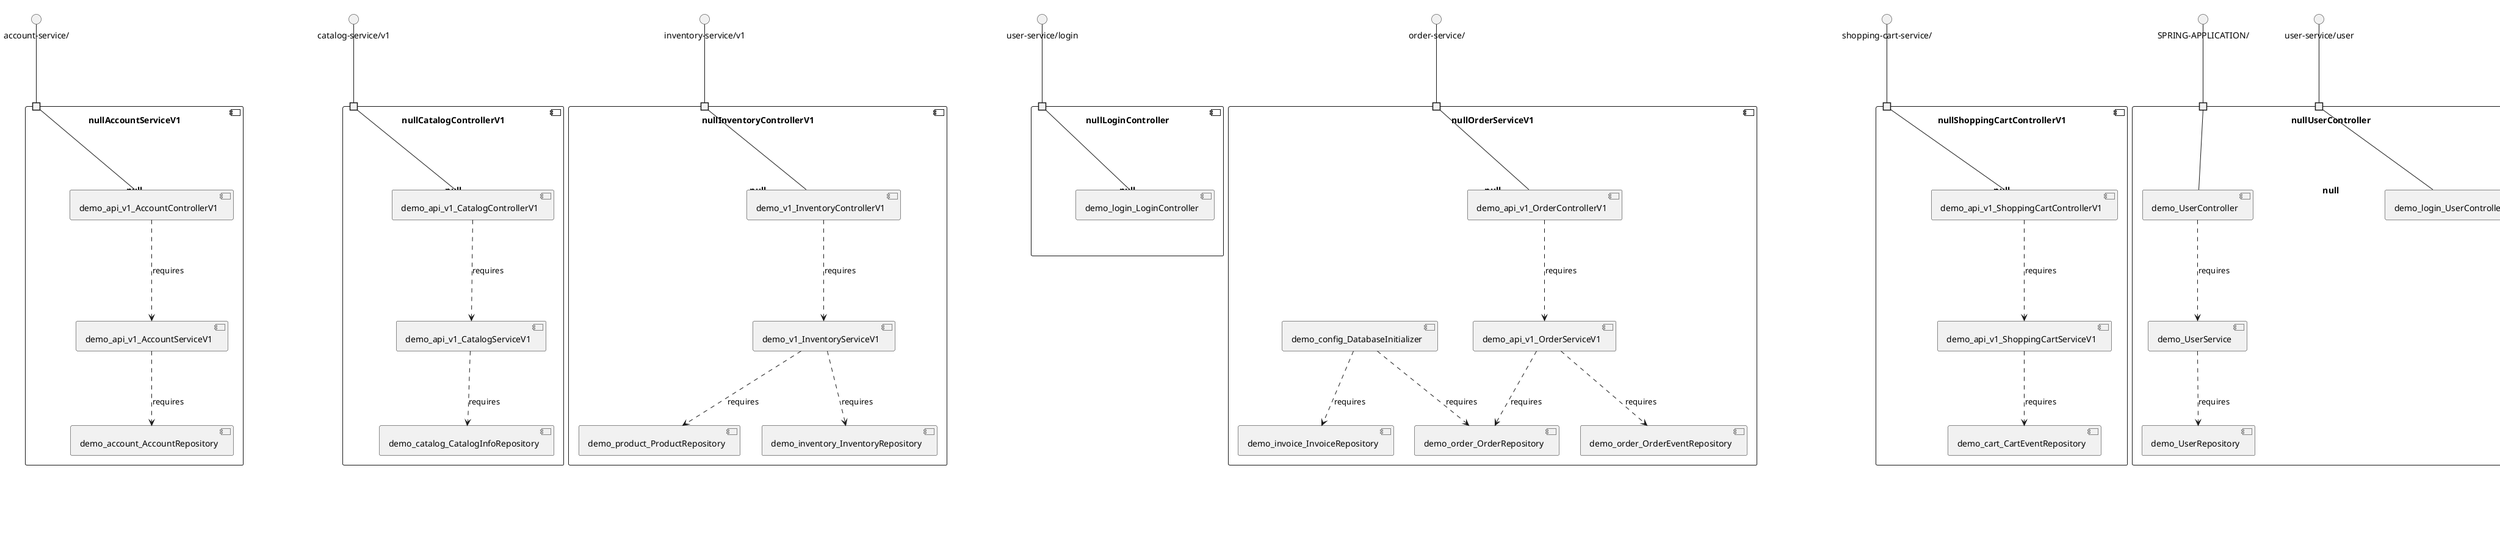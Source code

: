@startuml
skinparam fixCircleLabelOverlapping true
component nullAccountServiceV1\n\n\n\n\n\nnull {
[demo_account_AccountRepository]
[demo_api_v1_AccountServiceV1]
[demo_api_v1_AccountControllerV1]
portin " " as AccountServiceV1_requires_account_service_
[demo_api_v1_AccountControllerV1]..>[demo_api_v1_AccountServiceV1] : requires
[demo_api_v1_AccountServiceV1]..>[demo_account_AccountRepository] : requires
"AccountServiceV1_requires_account_service_"--[demo_api_v1_AccountControllerV1]
}
interface "account-service/" as interface.account_service_
interface.account_service_--"AccountServiceV1_requires_account_service_"
component nullCatalogControllerV1\n\n\n\n\n\nnull {
[demo_catalog_CatalogInfoRepository]
[demo_api_v1_CatalogServiceV1]
[demo_api_v1_CatalogControllerV1]
portin " " as CatalogControllerV1_requires_catalog_service_v1
[demo_api_v1_CatalogControllerV1]..>[demo_api_v1_CatalogServiceV1] : requires
[demo_api_v1_CatalogServiceV1]..>[demo_catalog_CatalogInfoRepository] : requires
"CatalogControllerV1_requires_catalog_service_v1"--[demo_api_v1_CatalogControllerV1]
}
interface "catalog-service/v1" as interface.catalog_service_v1
interface.catalog_service_v1--"CatalogControllerV1_requires_catalog_service_v1"
component nullInventoryControllerV1\n\n\n\n\n\nnull {
[demo_product_ProductRepository]
[demo_v1_InventoryServiceV1]
[demo_v1_InventoryControllerV1]
[demo_inventory_InventoryRepository]
portin " " as InventoryControllerV1_requires_inventory_service_v1
[demo_v1_InventoryServiceV1]..>[demo_product_ProductRepository] : requires
[demo_v1_InventoryServiceV1]..>[demo_inventory_InventoryRepository] : requires
[demo_v1_InventoryControllerV1]..>[demo_v1_InventoryServiceV1] : requires
"InventoryControllerV1_requires_inventory_service_v1"--[demo_v1_InventoryControllerV1]
}
interface "inventory-service/v1" as interface.inventory_service_v1
interface.inventory_service_v1--"InventoryControllerV1_requires_inventory_service_v1"
component nullLoginController\n\n\n\n\n\nnull {
[demo_login_LoginController]
portin " " as LoginController_requires_user_service_login
"LoginController_requires_user_service_login"--[demo_login_LoginController]
}
interface "user-service/login" as interface.user_service_login
interface.user_service_login--"LoginController_requires_user_service_login"
component nullOrderServiceV1\n\n\n\n\n\nnull {
[demo_api_v1_OrderControllerV1]
[demo_order_OrderEventRepository]
[demo_invoice_InvoiceRepository]
[demo_order_OrderRepository]
[demo_api_v1_OrderServiceV1]
[demo_config_DatabaseInitializer]
portin " " as OrderServiceV1_requires_order_service_
[demo_api_v1_OrderServiceV1]..>[demo_order_OrderRepository] : requires
[demo_api_v1_OrderControllerV1]..>[demo_api_v1_OrderServiceV1] : requires
[demo_api_v1_OrderServiceV1]..>[demo_order_OrderEventRepository] : requires
[demo_config_DatabaseInitializer]..>[demo_order_OrderRepository] : requires
[demo_config_DatabaseInitializer]..>[demo_invoice_InvoiceRepository] : requires
"OrderServiceV1_requires_order_service_"--[demo_api_v1_OrderControllerV1]
}
interface "order-service/" as interface.order_service_
interface.order_service_--"OrderServiceV1_requires_order_service_"
component nullShoppingCartControllerV1\n\n\n\n\n\nnull {
[demo_cart_CartEventRepository]
[demo_api_v1_ShoppingCartControllerV1]
[demo_api_v1_ShoppingCartServiceV1]
portin " " as ShoppingCartControllerV1_requires_shopping_cart_service_
[demo_api_v1_ShoppingCartControllerV1]..>[demo_api_v1_ShoppingCartServiceV1] : requires
[demo_api_v1_ShoppingCartServiceV1]..>[demo_cart_CartEventRepository] : requires
"ShoppingCartControllerV1_requires_shopping_cart_service_"--[demo_api_v1_ShoppingCartControllerV1]
}
interface "shopping-cart-service/" as interface.shopping_cart_service_
interface.shopping_cart_service_--"ShoppingCartControllerV1_requires_shopping_cart_service_"
component nullUserController\n\n\n\n\n\nnull {
[demo_login_UserController]
[demo_UserController]
[demo_UserRepository]
[demo_UserService]
portin " " as UserController_requires_SPRING_APPLICATION_
portin " " as UserController_requires_user_service_user
[demo_UserService]..>[demo_UserRepository] : requires
[demo_UserController]..>[demo_UserService] : requires
"UserController_requires_user_service_user"--[demo_login_UserController]
"UserController_requires_SPRING_APPLICATION_"--[demo_UserController]
}
interface "SPRING-APPLICATION/" as interface.SPRING_APPLICATION_
interface.SPRING_APPLICATION_--"UserController_requires_SPRING_APPLICATION_"
interface "user-service/user" as interface.user_service_user
interface.user_service_user--"UserController_requires_user_service_user"
component nullUserControllerV1\n\n\n\n\n\nnull {
[demo_api_v1_UserControllerV1]
[demo_user_UserRepository]
[demo_api_v1_UserServiceV1]
portin " " as UserControllerV1_requires_user_service_
[demo_api_v1_UserServiceV1]..>[demo_user_UserRepository] : requires
[demo_api_v1_UserControllerV1]..>[demo_api_v1_UserServiceV1] : requires
"UserControllerV1_requires_user_service_"--[demo_api_v1_UserControllerV1]
}
interface "user-service/" as interface.user_service_
interface.user_service_--"UserControllerV1_requires_user_service_"
[DatabaseInitializer]
interface "demo_api_v1_OAuth2RestTemplate" as interface.demo_api_v1_OAuth2RestTemplate
interface.demo_api_v1_OAuth2RestTemplate--[demo_api_v1_OAuth2RestTemplate_Provider]
interface "demo_api_v1_RestTemplate" as interface.demo_api_v1_RestTemplate
interface.demo_api_v1_RestTemplate--[demo_api_v1_RestTemplate_Provider]
interface "demo_login_AuthenticationManager" as interface.demo_login_AuthenticationManager
interface.demo_login_AuthenticationManager--[demo_login_AuthenticationManager_Provider]
interface "demo_login_ClientDetailsService" as interface.demo_login_ClientDetailsService
interface.demo_login_ClientDetailsService--[demo_login_ClientDetailsService_Provider]
interface "demo_login_HttpSessionSecurityContextRepository" as interface.demo_login_HttpSessionSecurityContextRepository
interface.demo_login_HttpSessionSecurityContextRepository--[demo_login_HttpSessionSecurityContextRepository_Provider]
interface "user-service/" as interface.user_service_
[demo_user_UserClientV1]..>interface.user_service_ : requires
interface "demo_v1_Session" as interface.demo_v1_Session
interface.demo_v1_Session--[demo_v1_Session_Provider]

@enduml
